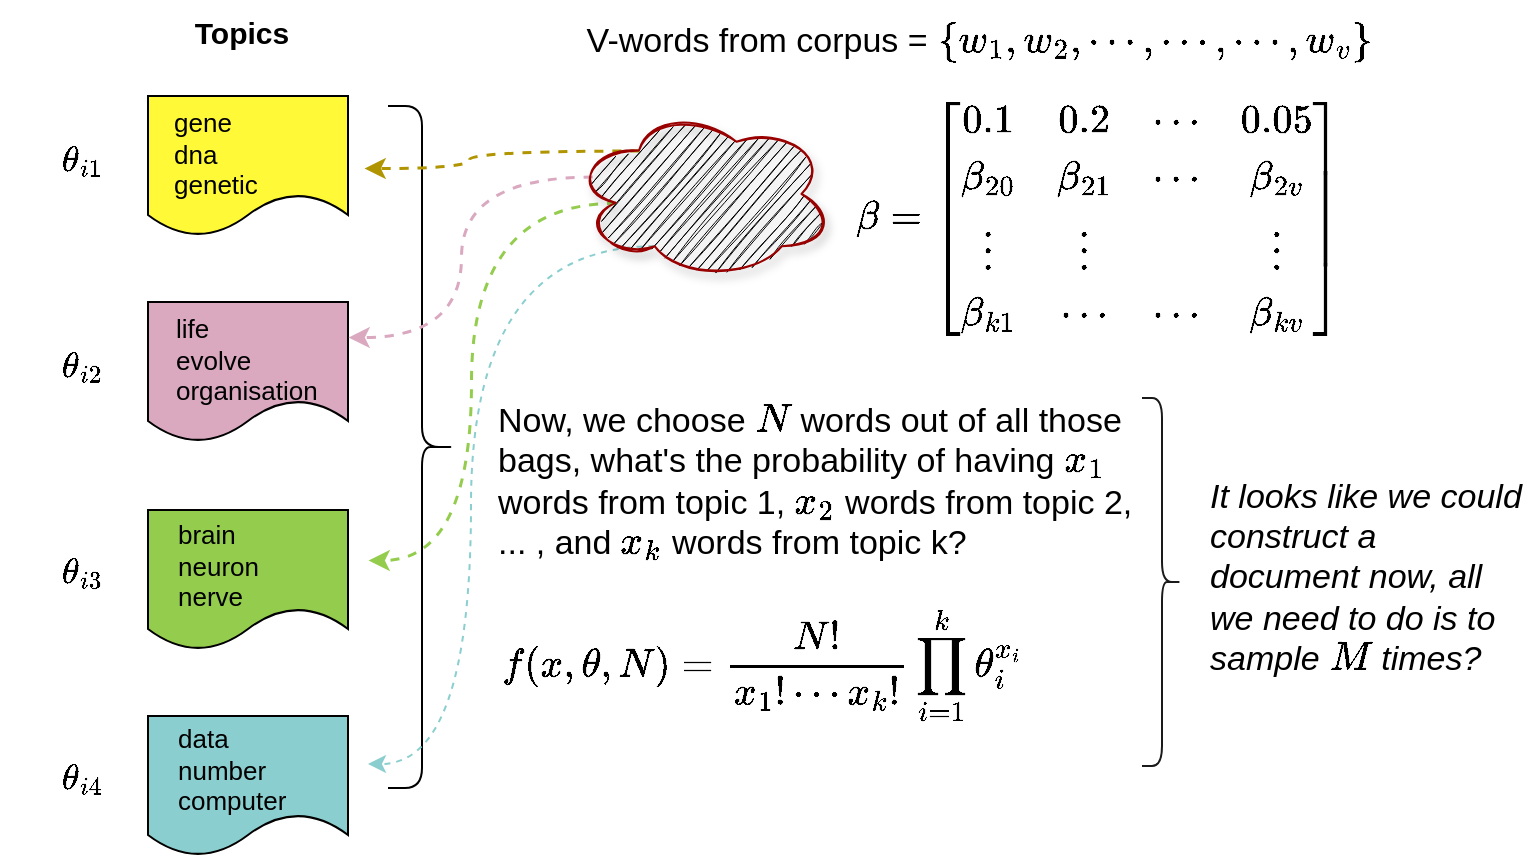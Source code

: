 <mxfile scale="3" border="0">
    <diagram id="CYEPzGqQ1QbjqQEH53FX" name="Page-1">
        <mxGraphModel dx="812" dy="650" grid="1" gridSize="10" guides="1" tooltips="1" connect="1" arrows="1" fold="1" page="1" pageScale="1" pageWidth="827" pageHeight="583" background="#ffffff" math="1" shadow="0">
            <root>
                <mxCell id="0"/>
                <mxCell id="1" parent="0"/>
                <mxCell id="3" value="" style="shape=document;whiteSpace=wrap;html=1;boundedLbl=1;fillColor=#FFF937;" vertex="1" parent="1">
                    <mxGeometry x="90" y="104" width="100" height="70" as="geometry"/>
                </mxCell>
                <mxCell id="6" value="" style="shape=document;whiteSpace=wrap;html=1;boundedLbl=1;fillColor=#94CC4E;" vertex="1" parent="1">
                    <mxGeometry x="90" y="311" width="100" height="70" as="geometry"/>
                </mxCell>
                <mxCell id="8" value="" style="shape=document;whiteSpace=wrap;html=1;boundedLbl=1;fillColor=#DAA9C0;" vertex="1" parent="1">
                    <mxGeometry x="90" y="207" width="100" height="70" as="geometry"/>
                </mxCell>
                <mxCell id="9" value="" style="shape=document;whiteSpace=wrap;html=1;boundedLbl=1;fillColor=#8BCECF;" vertex="1" parent="1">
                    <mxGeometry x="90" y="414" width="100" height="70" as="geometry"/>
                </mxCell>
                <mxCell id="10" value="Topics" style="text;strokeColor=none;align=center;fillColor=none;html=1;verticalAlign=middle;whiteSpace=wrap;rounded=0;fontColor=#000000;fontStyle=1;fontSize=15;" vertex="1" parent="1">
                    <mxGeometry x="107" y="57" width="60" height="30" as="geometry"/>
                </mxCell>
                <mxCell id="11" value="\(\theta_{i1}\)&lt;svg style=&quot;vertical-align: 0px;&quot; xmlns:xlink=&quot;http://www.w3.org/1999/xlink&quot; viewBox=&quot;0 0 15 15&quot; role=&quot;img&quot; height=&quot;0.034ex&quot; width=&quot;0.034ex&quot; xmlns=&quot;http://www.w3.org/2000/svg&quot;&gt;&lt;defs&gt;&lt;/defs&gt;&lt;g transform=&quot;scale(1,-1)&quot; stroke-width=&quot;0&quot; fill=&quot;currentColor&quot; stroke=&quot;currentColor&quot;&gt;&lt;g data-mml-node=&quot;math&quot;&gt;&lt;/g&gt;&lt;/g&gt;&lt;/svg&gt;" style="text;html=1;strokeColor=none;fillColor=none;align=center;verticalAlign=middle;whiteSpace=wrap;rounded=0;fontSize=15;fontColor=#000000;" vertex="1" parent="1">
                    <mxGeometry x="27" y="121" width="60" height="30" as="geometry"/>
                </mxCell>
                <mxCell id="12" value="\(\theta_{i2}\)&lt;svg style=&quot;vertical-align: 0px;&quot; xmlns:xlink=&quot;http://www.w3.org/1999/xlink&quot; viewBox=&quot;0 0 15 15&quot; role=&quot;img&quot; height=&quot;0.034ex&quot; width=&quot;0.034ex&quot; xmlns=&quot;http://www.w3.org/2000/svg&quot;&gt;&lt;defs&gt;&lt;/defs&gt;&lt;g transform=&quot;scale(1,-1)&quot; stroke-width=&quot;0&quot; fill=&quot;currentColor&quot; stroke=&quot;currentColor&quot;&gt;&lt;g data-mml-node=&quot;math&quot;&gt;&lt;/g&gt;&lt;/g&gt;&lt;/svg&gt;" style="text;html=1;strokeColor=none;fillColor=none;align=center;verticalAlign=middle;whiteSpace=wrap;rounded=0;fontSize=15;fontColor=#000000;" vertex="1" parent="1">
                    <mxGeometry x="27" y="224" width="60" height="30" as="geometry"/>
                </mxCell>
                <mxCell id="13" value="\(\theta_{i3}\)&lt;svg style=&quot;vertical-align: 0px;&quot; xmlns:xlink=&quot;http://www.w3.org/1999/xlink&quot; viewBox=&quot;0 0 15 15&quot; role=&quot;img&quot; height=&quot;0.034ex&quot; width=&quot;0.034ex&quot; xmlns=&quot;http://www.w3.org/2000/svg&quot;&gt;&lt;defs&gt;&lt;/defs&gt;&lt;g transform=&quot;scale(1,-1)&quot; stroke-width=&quot;0&quot; fill=&quot;currentColor&quot; stroke=&quot;currentColor&quot;&gt;&lt;g data-mml-node=&quot;math&quot;&gt;&lt;/g&gt;&lt;/g&gt;&lt;/svg&gt;" style="text;html=1;strokeColor=none;fillColor=none;align=center;verticalAlign=middle;whiteSpace=wrap;rounded=0;fontSize=15;fontColor=#000000;" vertex="1" parent="1">
                    <mxGeometry x="27" y="327" width="60" height="30" as="geometry"/>
                </mxCell>
                <mxCell id="14" value="\(\theta_{i4}\)&lt;svg style=&quot;vertical-align: 0px;&quot; xmlns:xlink=&quot;http://www.w3.org/1999/xlink&quot; viewBox=&quot;0 0 15 15&quot; role=&quot;img&quot; height=&quot;0.034ex&quot; width=&quot;0.034ex&quot; xmlns=&quot;http://www.w3.org/2000/svg&quot;&gt;&lt;defs&gt;&lt;/defs&gt;&lt;g transform=&quot;scale(1,-1)&quot; stroke-width=&quot;0&quot; fill=&quot;currentColor&quot; stroke=&quot;currentColor&quot;&gt;&lt;g data-mml-node=&quot;math&quot;&gt;&lt;/g&gt;&lt;/g&gt;&lt;/svg&gt;" style="text;html=1;strokeColor=none;fillColor=none;align=center;verticalAlign=middle;whiteSpace=wrap;rounded=0;fontSize=15;fontColor=#000000;" vertex="1" parent="1">
                    <mxGeometry x="27" y="430" width="60" height="30" as="geometry"/>
                </mxCell>
                <mxCell id="15" value="life&#10;evolve&#10;organisation" style="text;strokeColor=none;fillColor=none;spacing=5;spacingTop=-20;overflow=hidden;rounded=0;fontSize=13;fontColor=#000000;whiteSpace=wrap;" vertex="1" parent="1">
                    <mxGeometry x="99" y="223" width="100" height="40" as="geometry"/>
                </mxCell>
                <mxCell id="16" value="gene&#10;dna&#10;genetic" style="text;strokeColor=none;fillColor=none;spacing=5;spacingTop=-20;overflow=hidden;rounded=0;fontSize=13;fontColor=#000000;whiteSpace=wrap;" vertex="1" parent="1">
                    <mxGeometry x="98" y="120" width="100" height="40" as="geometry"/>
                </mxCell>
                <mxCell id="17" value="brain&#10;neuron&#10;nerve" style="text;strokeColor=none;fillColor=none;spacing=5;spacingTop=-20;overflow=hidden;rounded=0;fontSize=13;fontColor=#000000;whiteSpace=wrap;" vertex="1" parent="1">
                    <mxGeometry x="100" y="326" width="100" height="40" as="geometry"/>
                </mxCell>
                <mxCell id="18" value="data&#10;number&#10;computer" style="text;strokeColor=none;fillColor=none;spacing=5;spacingTop=-20;overflow=hidden;rounded=0;fontSize=13;fontColor=#000000;whiteSpace=wrap;" vertex="1" parent="1">
                    <mxGeometry x="100" y="428" width="100" height="40" as="geometry"/>
                </mxCell>
                <mxCell id="22" value="" style="group;strokeColor=none;glass=0;" vertex="1" connectable="0" parent="1">
                    <mxGeometry x="263" y="262" width="320" height="142" as="geometry"/>
                </mxCell>
                <mxCell id="19" value="Now, we choose \(N\) words out of all those bags, what's the probability of having \(x_1\) words from topic 1, \(x_2\) words from topic 2, ... , and \(x_k\) words from topic k?&amp;nbsp;" style="text;strokeColor=none;align=left;fillColor=none;html=1;verticalAlign=middle;whiteSpace=wrap;rounded=0;fontSize=17;fontColor=#000000;" vertex="1" parent="22">
                    <mxGeometry width="320" height="70" as="geometry"/>
                </mxCell>
                <mxCell id="20" value="$$ f(x, \theta, N) = \frac{N!}{x_1! \cdots x_k!} \prod_{i=1}^k \theta_i^{x_i} $$" style="text;strokeColor=none;align=center;fillColor=none;html=1;verticalAlign=middle;whiteSpace=wrap;rounded=0;fontSize=17;fontColor=#000000;" vertex="1" parent="22">
                    <mxGeometry x="104" y="112" width="60" height="30" as="geometry"/>
                </mxCell>
                <mxCell id="27" value="" style="shape=curlyBracket;whiteSpace=wrap;html=1;rounded=1;flipH=1;labelPosition=right;verticalLabelPosition=middle;align=left;verticalAlign=middle;fontSize=17;fontColor=#000000;fillColor=#000000;strokeColor=#000000;" vertex="1" parent="1">
                    <mxGeometry x="210" y="109" width="34" height="341" as="geometry"/>
                </mxCell>
                <mxCell id="29" value="" style="shape=curlyBracket;whiteSpace=wrap;html=1;rounded=1;flipH=1;labelPosition=right;verticalLabelPosition=middle;align=left;verticalAlign=middle;glass=0;strokeColor=#1A1A1A;fontSize=17;fontColor=#000000;fillColor=#000000;" vertex="1" parent="1">
                    <mxGeometry x="587" y="255" width="20" height="184" as="geometry"/>
                </mxCell>
                <mxCell id="30" value="It looks like we could construct a document now, all we need to do is to sample \(M\) times?&amp;nbsp;" style="text;strokeColor=none;align=left;fillColor=none;html=1;verticalAlign=middle;whiteSpace=wrap;rounded=0;glass=0;fontSize=17;fontColor=#000000;fontStyle=2" vertex="1" parent="1">
                    <mxGeometry x="619" y="296.5" width="160" height="96" as="geometry"/>
                </mxCell>
                <mxCell id="34" value="V-words from corpus = \( \{w_1, w_2, \cdots, \cdots, \cdots,&amp;nbsp; w_v \} \)" style="text;html=1;strokeColor=none;fillColor=none;align=center;verticalAlign=middle;whiteSpace=wrap;rounded=0;shadow=1;glass=0;sketch=1;fontSize=17;fontColor=#000000;" vertex="1" parent="1">
                    <mxGeometry x="307" y="67" width="397" height="20" as="geometry"/>
                </mxCell>
                <mxCell id="37" style="edgeStyle=orthogonalEdgeStyle;html=1;exitX=0.25;exitY=0.25;exitDx=0;exitDy=0;exitPerimeter=0;strokeColor=#B09500;fontSize=17;fontColor=#000000;elbow=vertical;curved=1;dashed=1;fillColor=#e3c800;strokeWidth=1.5;" edge="1" parent="1" source="35" target="16">
                    <mxGeometry relative="1" as="geometry"/>
                </mxCell>
                <mxCell id="38" style="edgeStyle=orthogonalEdgeStyle;curved=1;html=1;exitX=0.07;exitY=0.4;exitDx=0;exitDy=0;exitPerimeter=0;entryX=1;entryY=0.25;entryDx=0;entryDy=0;dashed=1;strokeColor=#DAA9C0;fontSize=17;fontColor=#000000;elbow=vertical;strokeWidth=1.5;" edge="1" parent="1" source="35" target="8">
                    <mxGeometry relative="1" as="geometry"/>
                </mxCell>
                <mxCell id="39" style="edgeStyle=orthogonalEdgeStyle;curved=1;html=1;exitX=0.16;exitY=0.55;exitDx=0;exitDy=0;exitPerimeter=0;entryX=1;entryY=0.25;entryDx=0;entryDy=0;dashed=1;strokeColor=#94CC4E;fontSize=17;fontColor=#000000;elbow=vertical;strokeWidth=1.5;" edge="1" parent="1" source="35" target="17">
                    <mxGeometry relative="1" as="geometry"/>
                </mxCell>
                <mxCell id="40" style="edgeStyle=orthogonalEdgeStyle;curved=1;html=1;exitX=0.31;exitY=0.8;exitDx=0;exitDy=0;exitPerimeter=0;entryX=1;entryY=0.25;entryDx=0;entryDy=0;dashed=1;strokeColor=#8BCECF;fontSize=17;fontColor=#000000;elbow=vertical;" edge="1" parent="1" source="35" target="18">
                    <mxGeometry relative="1" as="geometry"/>
                </mxCell>
                <mxCell id="35" value="" style="ellipse;shape=cloud;whiteSpace=wrap;html=1;rounded=0;shadow=1;glass=0;sketch=1;strokeColor=#990000;fontSize=17;fontColor=#000000;fillColor=#000000;" vertex="1" parent="1">
                    <mxGeometry x="303" y="109.5" width="130" height="87" as="geometry"/>
                </mxCell>
                <mxCell id="41" value="$$ &lt;br&gt;\beta = \begin{bmatrix} 0.1 &amp;amp; 0.2 &amp;amp; \cdots &amp;amp; 0.05 \\&lt;br&gt;\beta_{20} &amp;amp; \beta_{21} &amp;amp; \cdots &amp;amp; \beta_{2v} \\&lt;br&gt;\vdots &amp;amp; \vdots &amp;amp; &amp;amp; \vdots \\&lt;br&gt;\beta_{k1} &amp;amp; \cdots &amp;amp; \cdots &amp;amp; \beta_{kv}&amp;nbsp;&lt;br&gt;\end{bmatrix}&lt;br&gt;$$" style="text;strokeColor=none;align=center;fillColor=none;html=1;verticalAlign=middle;whiteSpace=wrap;rounded=0;shadow=1;glass=0;sketch=1;fontSize=17;fontColor=#000000;" vertex="1" parent="1">
                    <mxGeometry x="400" y="152" width="330" height="25" as="geometry"/>
                </mxCell>
            </root>
        </mxGraphModel>
    </diagram>
</mxfile>